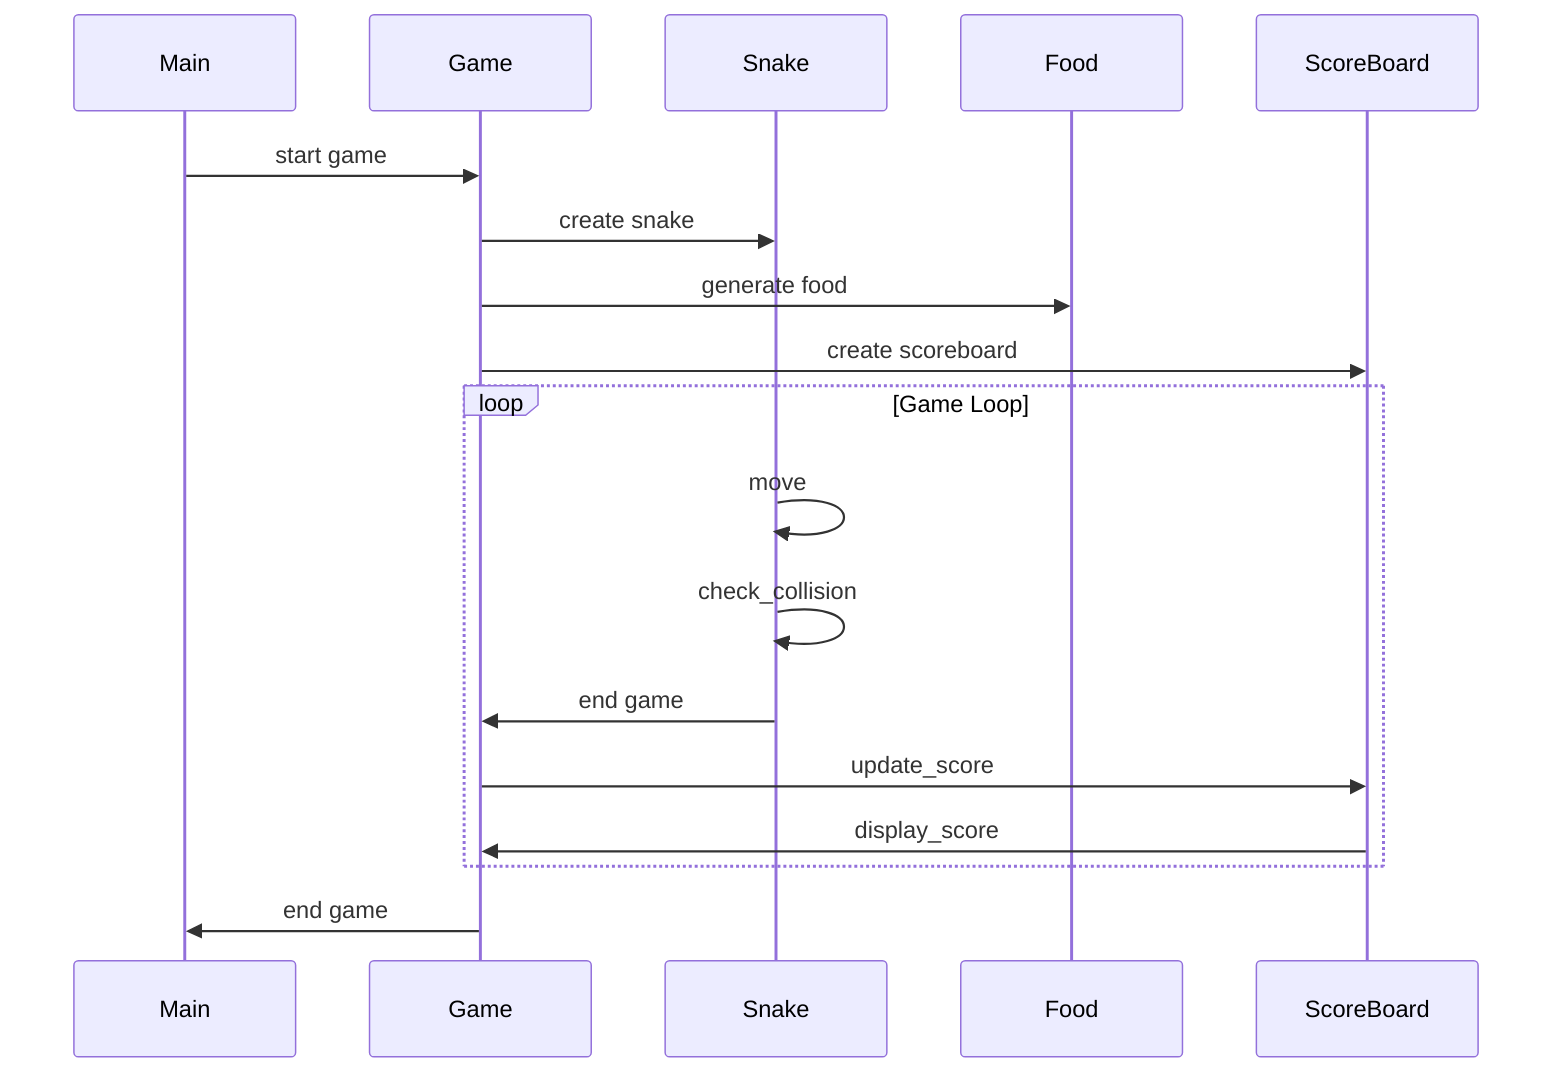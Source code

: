 sequenceDiagram
    participant M as Main
    participant G as Game
    participant S as Snake
    participant F as Food
    participant SB as ScoreBoard
    M->>G: start game
    G->>S: create snake
    G->>F: generate food
    G->>SB: create scoreboard
    loop Game Loop
        S->>S: move
        S->>S: check_collision
        S->>G: end game
        G->>SB: update_score
        SB->>G: display_score
    end
    G->>M: end game